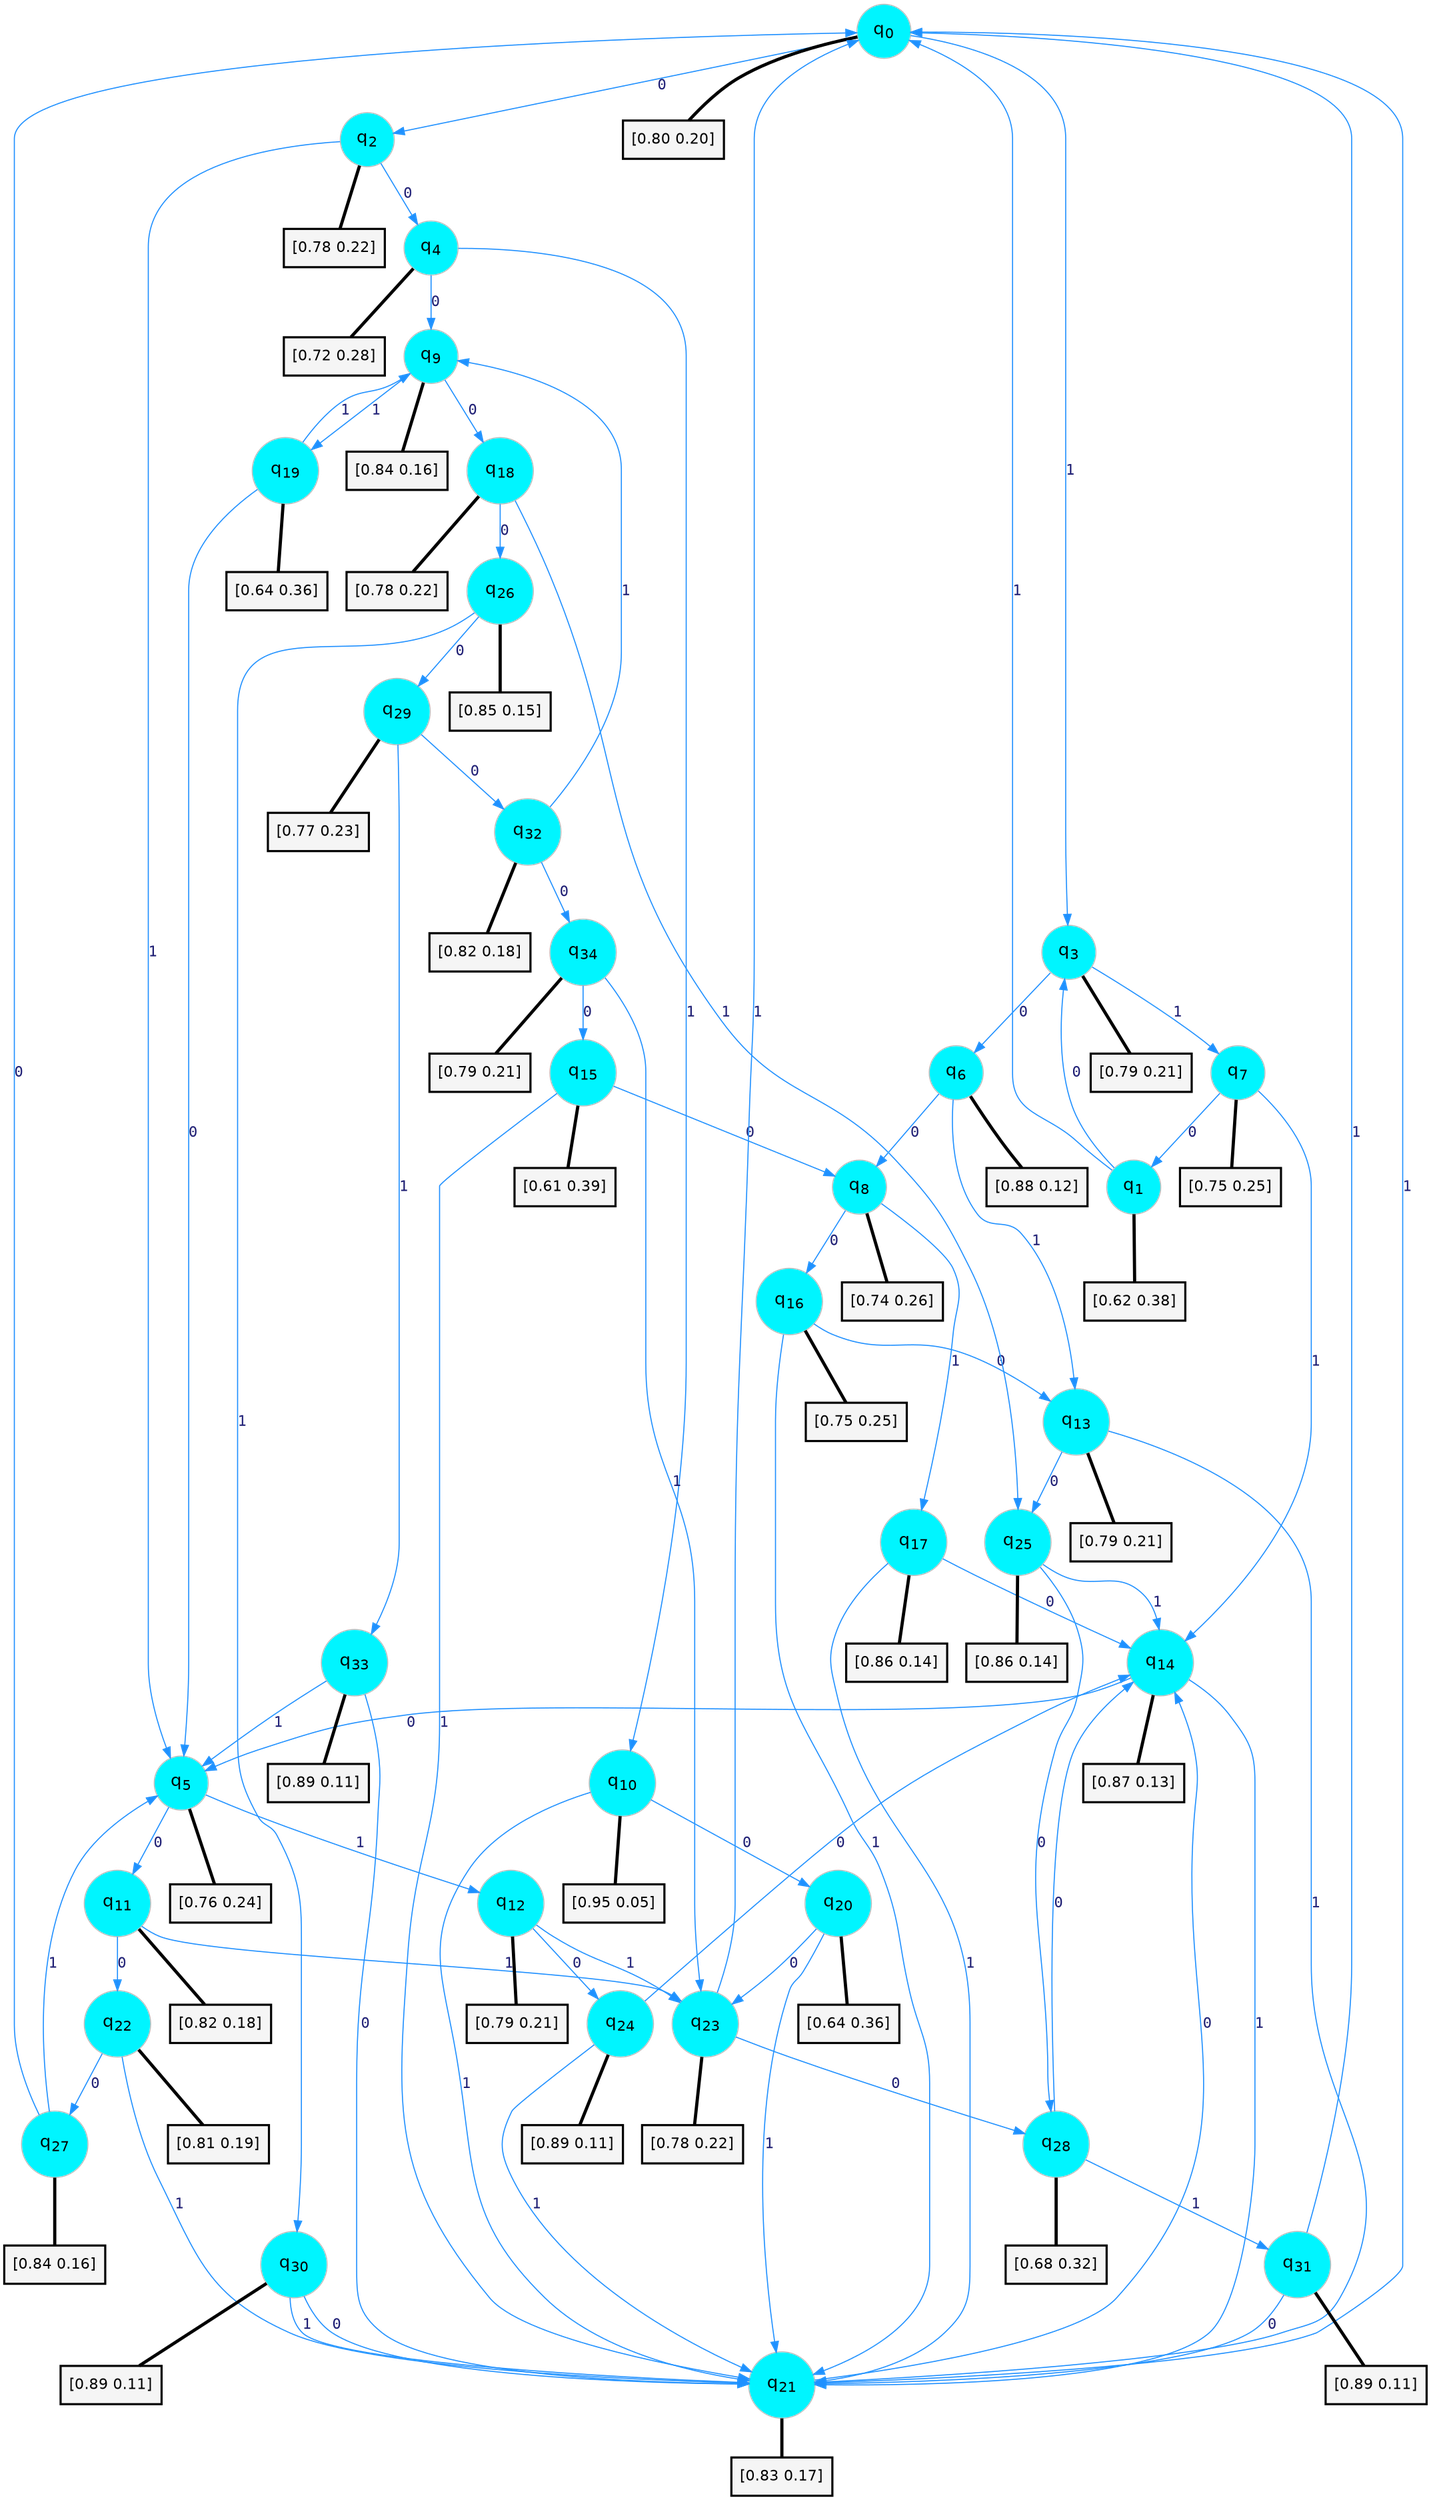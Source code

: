 digraph G {
graph [
bgcolor=transparent, dpi=300, rankdir=TD, size="40,25"];
node [
color=gray, fillcolor=turquoise1, fontcolor=black, fontname=Helvetica, fontsize=16, fontweight=bold, shape=circle, style=filled];
edge [
arrowsize=1, color=dodgerblue1, fontcolor=midnightblue, fontname=courier, fontweight=bold, penwidth=1, style=solid, weight=20];
0[label=<q<SUB>0</SUB>>];
1[label=<q<SUB>1</SUB>>];
2[label=<q<SUB>2</SUB>>];
3[label=<q<SUB>3</SUB>>];
4[label=<q<SUB>4</SUB>>];
5[label=<q<SUB>5</SUB>>];
6[label=<q<SUB>6</SUB>>];
7[label=<q<SUB>7</SUB>>];
8[label=<q<SUB>8</SUB>>];
9[label=<q<SUB>9</SUB>>];
10[label=<q<SUB>10</SUB>>];
11[label=<q<SUB>11</SUB>>];
12[label=<q<SUB>12</SUB>>];
13[label=<q<SUB>13</SUB>>];
14[label=<q<SUB>14</SUB>>];
15[label=<q<SUB>15</SUB>>];
16[label=<q<SUB>16</SUB>>];
17[label=<q<SUB>17</SUB>>];
18[label=<q<SUB>18</SUB>>];
19[label=<q<SUB>19</SUB>>];
20[label=<q<SUB>20</SUB>>];
21[label=<q<SUB>21</SUB>>];
22[label=<q<SUB>22</SUB>>];
23[label=<q<SUB>23</SUB>>];
24[label=<q<SUB>24</SUB>>];
25[label=<q<SUB>25</SUB>>];
26[label=<q<SUB>26</SUB>>];
27[label=<q<SUB>27</SUB>>];
28[label=<q<SUB>28</SUB>>];
29[label=<q<SUB>29</SUB>>];
30[label=<q<SUB>30</SUB>>];
31[label=<q<SUB>31</SUB>>];
32[label=<q<SUB>32</SUB>>];
33[label=<q<SUB>33</SUB>>];
34[label=<q<SUB>34</SUB>>];
35[label="[0.80 0.20]", shape=box,fontcolor=black, fontname=Helvetica, fontsize=14, penwidth=2, fillcolor=whitesmoke,color=black];
36[label="[0.62 0.38]", shape=box,fontcolor=black, fontname=Helvetica, fontsize=14, penwidth=2, fillcolor=whitesmoke,color=black];
37[label="[0.78 0.22]", shape=box,fontcolor=black, fontname=Helvetica, fontsize=14, penwidth=2, fillcolor=whitesmoke,color=black];
38[label="[0.79 0.21]", shape=box,fontcolor=black, fontname=Helvetica, fontsize=14, penwidth=2, fillcolor=whitesmoke,color=black];
39[label="[0.72 0.28]", shape=box,fontcolor=black, fontname=Helvetica, fontsize=14, penwidth=2, fillcolor=whitesmoke,color=black];
40[label="[0.76 0.24]", shape=box,fontcolor=black, fontname=Helvetica, fontsize=14, penwidth=2, fillcolor=whitesmoke,color=black];
41[label="[0.88 0.12]", shape=box,fontcolor=black, fontname=Helvetica, fontsize=14, penwidth=2, fillcolor=whitesmoke,color=black];
42[label="[0.75 0.25]", shape=box,fontcolor=black, fontname=Helvetica, fontsize=14, penwidth=2, fillcolor=whitesmoke,color=black];
43[label="[0.74 0.26]", shape=box,fontcolor=black, fontname=Helvetica, fontsize=14, penwidth=2, fillcolor=whitesmoke,color=black];
44[label="[0.84 0.16]", shape=box,fontcolor=black, fontname=Helvetica, fontsize=14, penwidth=2, fillcolor=whitesmoke,color=black];
45[label="[0.95 0.05]", shape=box,fontcolor=black, fontname=Helvetica, fontsize=14, penwidth=2, fillcolor=whitesmoke,color=black];
46[label="[0.82 0.18]", shape=box,fontcolor=black, fontname=Helvetica, fontsize=14, penwidth=2, fillcolor=whitesmoke,color=black];
47[label="[0.79 0.21]", shape=box,fontcolor=black, fontname=Helvetica, fontsize=14, penwidth=2, fillcolor=whitesmoke,color=black];
48[label="[0.79 0.21]", shape=box,fontcolor=black, fontname=Helvetica, fontsize=14, penwidth=2, fillcolor=whitesmoke,color=black];
49[label="[0.87 0.13]", shape=box,fontcolor=black, fontname=Helvetica, fontsize=14, penwidth=2, fillcolor=whitesmoke,color=black];
50[label="[0.61 0.39]", shape=box,fontcolor=black, fontname=Helvetica, fontsize=14, penwidth=2, fillcolor=whitesmoke,color=black];
51[label="[0.75 0.25]", shape=box,fontcolor=black, fontname=Helvetica, fontsize=14, penwidth=2, fillcolor=whitesmoke,color=black];
52[label="[0.86 0.14]", shape=box,fontcolor=black, fontname=Helvetica, fontsize=14, penwidth=2, fillcolor=whitesmoke,color=black];
53[label="[0.78 0.22]", shape=box,fontcolor=black, fontname=Helvetica, fontsize=14, penwidth=2, fillcolor=whitesmoke,color=black];
54[label="[0.64 0.36]", shape=box,fontcolor=black, fontname=Helvetica, fontsize=14, penwidth=2, fillcolor=whitesmoke,color=black];
55[label="[0.64 0.36]", shape=box,fontcolor=black, fontname=Helvetica, fontsize=14, penwidth=2, fillcolor=whitesmoke,color=black];
56[label="[0.83 0.17]", shape=box,fontcolor=black, fontname=Helvetica, fontsize=14, penwidth=2, fillcolor=whitesmoke,color=black];
57[label="[0.81 0.19]", shape=box,fontcolor=black, fontname=Helvetica, fontsize=14, penwidth=2, fillcolor=whitesmoke,color=black];
58[label="[0.78 0.22]", shape=box,fontcolor=black, fontname=Helvetica, fontsize=14, penwidth=2, fillcolor=whitesmoke,color=black];
59[label="[0.89 0.11]", shape=box,fontcolor=black, fontname=Helvetica, fontsize=14, penwidth=2, fillcolor=whitesmoke,color=black];
60[label="[0.86 0.14]", shape=box,fontcolor=black, fontname=Helvetica, fontsize=14, penwidth=2, fillcolor=whitesmoke,color=black];
61[label="[0.85 0.15]", shape=box,fontcolor=black, fontname=Helvetica, fontsize=14, penwidth=2, fillcolor=whitesmoke,color=black];
62[label="[0.84 0.16]", shape=box,fontcolor=black, fontname=Helvetica, fontsize=14, penwidth=2, fillcolor=whitesmoke,color=black];
63[label="[0.68 0.32]", shape=box,fontcolor=black, fontname=Helvetica, fontsize=14, penwidth=2, fillcolor=whitesmoke,color=black];
64[label="[0.77 0.23]", shape=box,fontcolor=black, fontname=Helvetica, fontsize=14, penwidth=2, fillcolor=whitesmoke,color=black];
65[label="[0.89 0.11]", shape=box,fontcolor=black, fontname=Helvetica, fontsize=14, penwidth=2, fillcolor=whitesmoke,color=black];
66[label="[0.89 0.11]", shape=box,fontcolor=black, fontname=Helvetica, fontsize=14, penwidth=2, fillcolor=whitesmoke,color=black];
67[label="[0.82 0.18]", shape=box,fontcolor=black, fontname=Helvetica, fontsize=14, penwidth=2, fillcolor=whitesmoke,color=black];
68[label="[0.89 0.11]", shape=box,fontcolor=black, fontname=Helvetica, fontsize=14, penwidth=2, fillcolor=whitesmoke,color=black];
69[label="[0.79 0.21]", shape=box,fontcolor=black, fontname=Helvetica, fontsize=14, penwidth=2, fillcolor=whitesmoke,color=black];
0->2 [label=0];
0->3 [label=1];
0->35 [arrowhead=none, penwidth=3,color=black];
1->3 [label=0];
1->0 [label=1];
1->36 [arrowhead=none, penwidth=3,color=black];
2->4 [label=0];
2->5 [label=1];
2->37 [arrowhead=none, penwidth=3,color=black];
3->6 [label=0];
3->7 [label=1];
3->38 [arrowhead=none, penwidth=3,color=black];
4->9 [label=0];
4->10 [label=1];
4->39 [arrowhead=none, penwidth=3,color=black];
5->11 [label=0];
5->12 [label=1];
5->40 [arrowhead=none, penwidth=3,color=black];
6->8 [label=0];
6->13 [label=1];
6->41 [arrowhead=none, penwidth=3,color=black];
7->1 [label=0];
7->14 [label=1];
7->42 [arrowhead=none, penwidth=3,color=black];
8->16 [label=0];
8->17 [label=1];
8->43 [arrowhead=none, penwidth=3,color=black];
9->18 [label=0];
9->19 [label=1];
9->44 [arrowhead=none, penwidth=3,color=black];
10->20 [label=0];
10->21 [label=1];
10->45 [arrowhead=none, penwidth=3,color=black];
11->22 [label=0];
11->23 [label=1];
11->46 [arrowhead=none, penwidth=3,color=black];
12->24 [label=0];
12->23 [label=1];
12->47 [arrowhead=none, penwidth=3,color=black];
13->25 [label=0];
13->21 [label=1];
13->48 [arrowhead=none, penwidth=3,color=black];
14->5 [label=0];
14->21 [label=1];
14->49 [arrowhead=none, penwidth=3,color=black];
15->8 [label=0];
15->21 [label=1];
15->50 [arrowhead=none, penwidth=3,color=black];
16->13 [label=0];
16->21 [label=1];
16->51 [arrowhead=none, penwidth=3,color=black];
17->14 [label=0];
17->21 [label=1];
17->52 [arrowhead=none, penwidth=3,color=black];
18->26 [label=0];
18->25 [label=1];
18->53 [arrowhead=none, penwidth=3,color=black];
19->5 [label=0];
19->9 [label=1];
19->54 [arrowhead=none, penwidth=3,color=black];
20->23 [label=0];
20->21 [label=1];
20->55 [arrowhead=none, penwidth=3,color=black];
21->14 [label=0];
21->0 [label=1];
21->56 [arrowhead=none, penwidth=3,color=black];
22->27 [label=0];
22->21 [label=1];
22->57 [arrowhead=none, penwidth=3,color=black];
23->28 [label=0];
23->0 [label=1];
23->58 [arrowhead=none, penwidth=3,color=black];
24->14 [label=0];
24->21 [label=1];
24->59 [arrowhead=none, penwidth=3,color=black];
25->28 [label=0];
25->14 [label=1];
25->60 [arrowhead=none, penwidth=3,color=black];
26->29 [label=0];
26->30 [label=1];
26->61 [arrowhead=none, penwidth=3,color=black];
27->0 [label=0];
27->5 [label=1];
27->62 [arrowhead=none, penwidth=3,color=black];
28->14 [label=0];
28->31 [label=1];
28->63 [arrowhead=none, penwidth=3,color=black];
29->32 [label=0];
29->33 [label=1];
29->64 [arrowhead=none, penwidth=3,color=black];
30->21 [label=0];
30->21 [label=1];
30->65 [arrowhead=none, penwidth=3,color=black];
31->21 [label=0];
31->0 [label=1];
31->66 [arrowhead=none, penwidth=3,color=black];
32->34 [label=0];
32->9 [label=1];
32->67 [arrowhead=none, penwidth=3,color=black];
33->21 [label=0];
33->5 [label=1];
33->68 [arrowhead=none, penwidth=3,color=black];
34->15 [label=0];
34->23 [label=1];
34->69 [arrowhead=none, penwidth=3,color=black];
}
